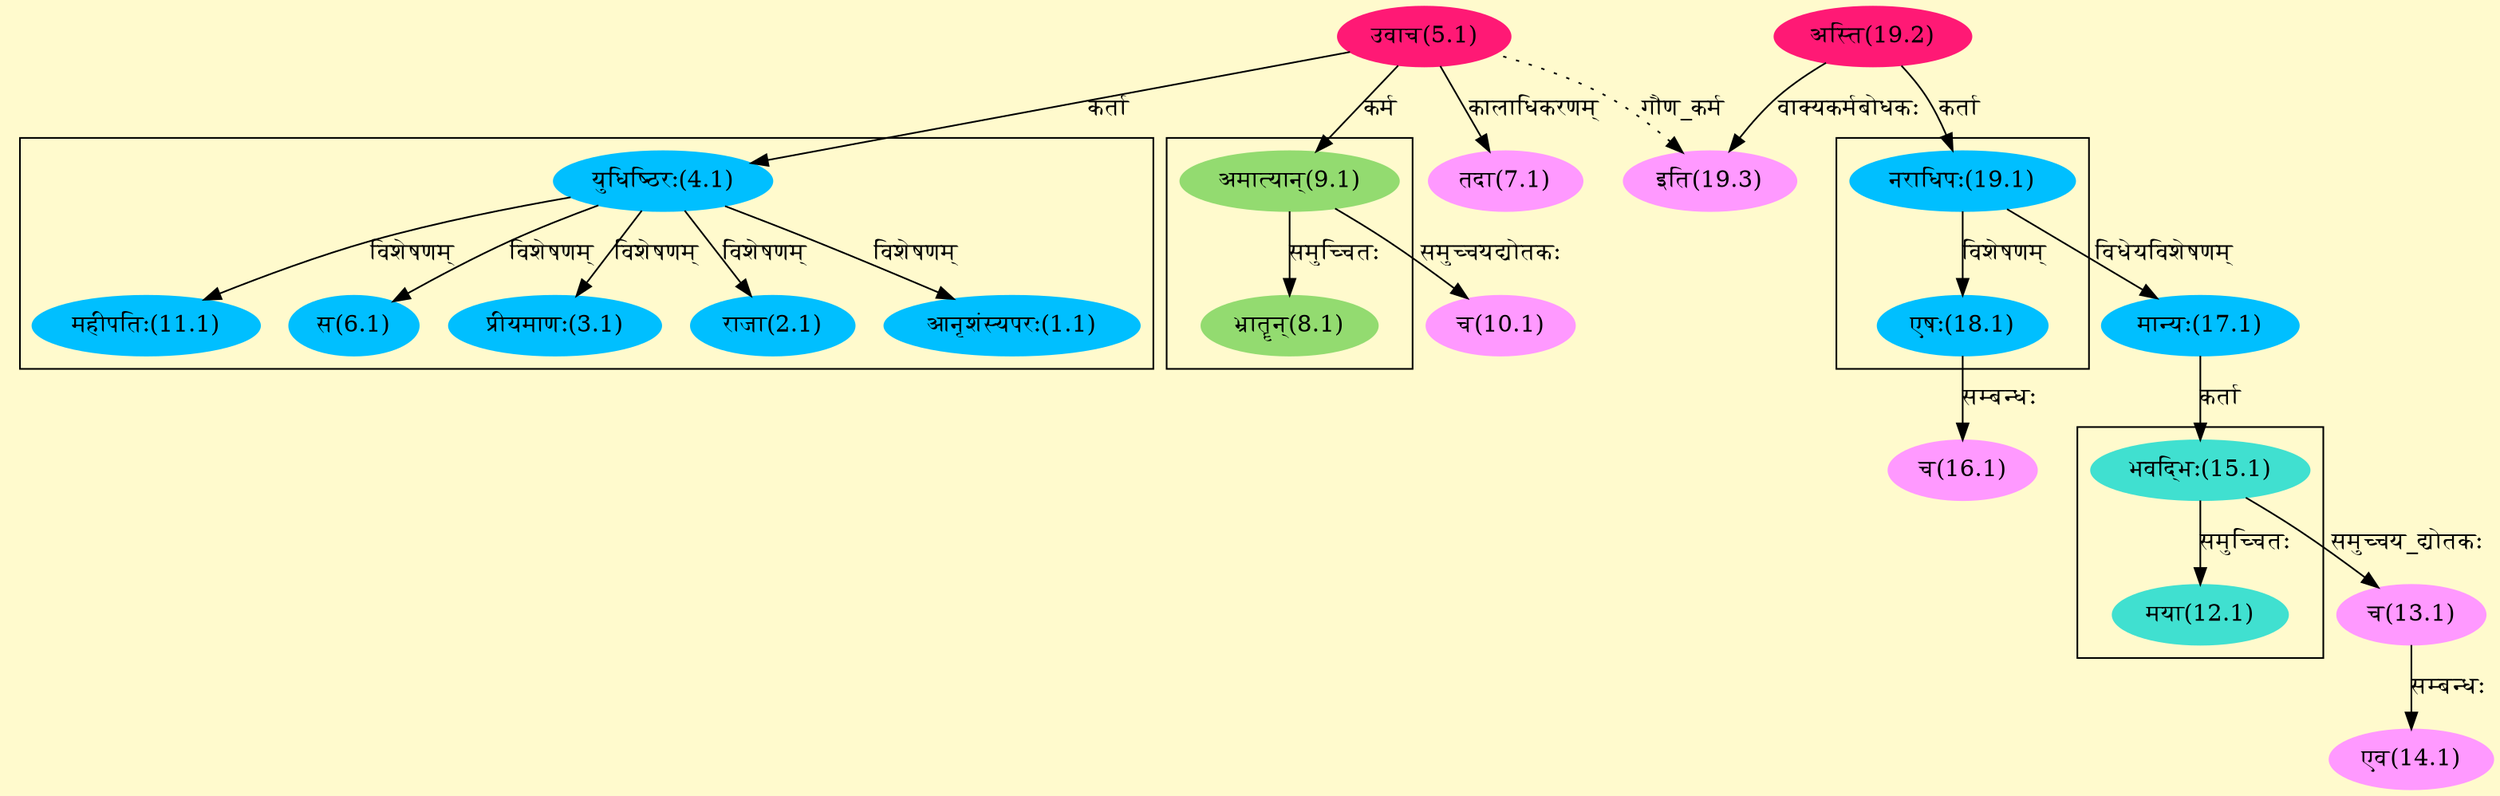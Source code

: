 digraph G{
rankdir=BT;
 compound=true;
 bgcolor="lemonchiffon1";

subgraph cluster_1{
Node1_1 [style=filled, color="#00BFFF" label = "आनृशंस्यपरः(1.1)"]
Node4_1 [style=filled, color="#00BFFF" label = "युधिष्ठिरः(4.1)"]
Node2_1 [style=filled, color="#00BFFF" label = "राजा(2.1)"]
Node3_1 [style=filled, color="#00BFFF" label = "प्रीयमाणः(3.1)"]
Node6_1 [style=filled, color="#00BFFF" label = "स(6.1)"]
Node11_1 [style=filled, color="#00BFFF" label = "महीपतिः(11.1)"]

}

subgraph cluster_2{
Node8_1 [style=filled, color="#93DB70" label = "भ्रातॄन्(8.1)"]
Node9_1 [style=filled, color="#93DB70" label = "अमात्यान्(9.1)"]

}

subgraph cluster_3{
Node12_1 [style=filled, color="#40E0D0" label = "मया(12.1)"]
Node15_1 [style=filled, color="#40E0D0" label = "भवद्भिः(15.1)"]

}

subgraph cluster_4{
Node18_1 [style=filled, color="#00BFFF" label = "एषः(18.1)"]
Node19_1 [style=filled, color="#00BFFF" label = "नराधिपः(19.1)"]

}
Node4_1 [style=filled, color="#00BFFF" label = "युधिष्ठिरः(4.1)"]
Node5_1 [style=filled, color="#FF1975" label = "उवाच(5.1)"]
Node7_1 [style=filled, color="#FF99FF" label = "तदा(7.1)"]
Node9_1 [style=filled, color="#93DB70" label = "अमात्यान्(9.1)"]
Node10_1 [style=filled, color="#FF99FF" label = "च(10.1)"]
Node13_1 [style=filled, color="#FF99FF" label = "च(13.1)"]
Node15_1 [style=filled, color="#40E0D0" label = "भवद्भिः(15.1)"]
Node14_1 [style=filled, color="#FF99FF" label = "एव(14.1)"]
Node17_1 [style=filled, color="#00BFFF" label = "मान्यः(17.1)"]
Node16_1 [style=filled, color="#FF99FF" label = "च(16.1)"]
Node18_1 [style=filled, color="#00BFFF" label = "एषः(18.1)"]
Node19_1 [style=filled, color="#00BFFF" label = "नराधिपः(19.1)"]
Node19_2 [style=filled, color="#FF1975" label = "अस्ति(19.2)"]
Node19_3 [style=filled, color="#FF99FF" label = "इति(19.3)"]
/* Start of Relations section */

Node1_1 -> Node4_1 [  label="विशेषणम्"  dir="back" ]
Node2_1 -> Node4_1 [  label="विशेषणम्"  dir="back" ]
Node3_1 -> Node4_1 [  label="विशेषणम्"  dir="back" ]
Node4_1 -> Node5_1 [  label="कर्ता"  dir="back" ]
Node6_1 -> Node4_1 [  label="विशेषणम्"  dir="back" ]
Node7_1 -> Node5_1 [  label="कालाधिकरणम्"  dir="back" ]
Node8_1 -> Node9_1 [  label="समुच्चितः"  dir="back" ]
Node9_1 -> Node5_1 [  label="कर्म"  dir="back" ]
Node10_1 -> Node9_1 [  label="समुच्चयद्योतकः"  dir="back" ]
Node11_1 -> Node4_1 [  label="विशेषणम्"  dir="back" ]
Node12_1 -> Node15_1 [  label="समुच्चितः"  dir="back" ]
Node13_1 -> Node15_1 [  label="समुच्चय_द्योतकः"  dir="back" ]
Node14_1 -> Node13_1 [  label="सम्बन्धः"  dir="back" ]
Node15_1 -> Node17_1 [  label="कर्ता"  dir="back" ]
Node16_1 -> Node18_1 [  label="सम्बन्धः"  dir="back" ]
Node17_1 -> Node19_1 [  label="विधेयविशेषणम्"  dir="back" ]
Node18_1 -> Node19_1 [  label="विशेषणम्"  dir="back" ]
Node19_1 -> Node19_2 [  label="कर्ता"  dir="back" ]
Node19_3 -> Node19_2 [  label="वाक्यकर्मबोधकः"  dir="back" ]
Node19_3 -> Node5_1 [ style=dotted label="गौण_कर्म"  dir="back" ]
}
